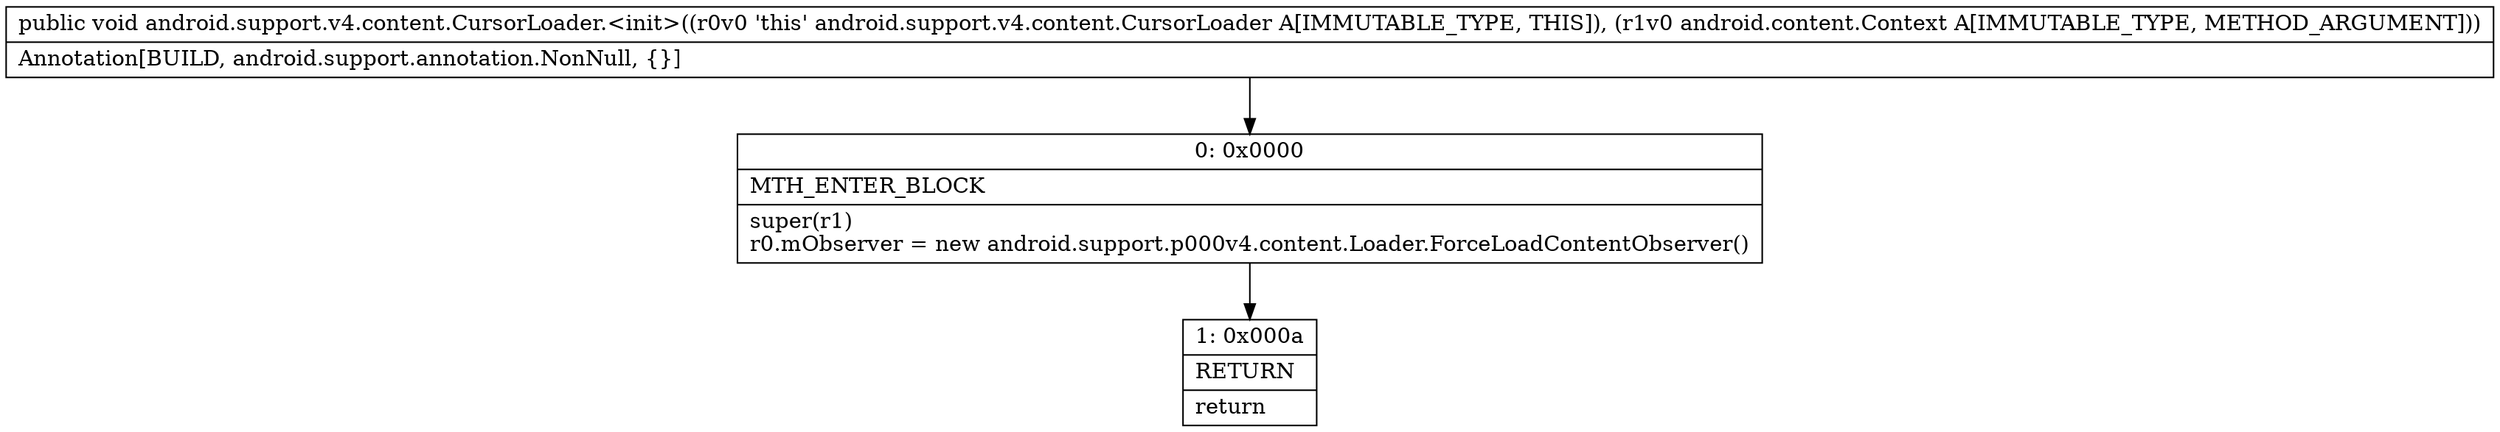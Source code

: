 digraph "CFG forandroid.support.v4.content.CursorLoader.\<init\>(Landroid\/content\/Context;)V" {
Node_0 [shape=record,label="{0\:\ 0x0000|MTH_ENTER_BLOCK\l|super(r1)\lr0.mObserver = new android.support.p000v4.content.Loader.ForceLoadContentObserver()\l}"];
Node_1 [shape=record,label="{1\:\ 0x000a|RETURN\l|return\l}"];
MethodNode[shape=record,label="{public void android.support.v4.content.CursorLoader.\<init\>((r0v0 'this' android.support.v4.content.CursorLoader A[IMMUTABLE_TYPE, THIS]), (r1v0 android.content.Context A[IMMUTABLE_TYPE, METHOD_ARGUMENT]))  | Annotation[BUILD, android.support.annotation.NonNull, \{\}]\l}"];
MethodNode -> Node_0;
Node_0 -> Node_1;
}


